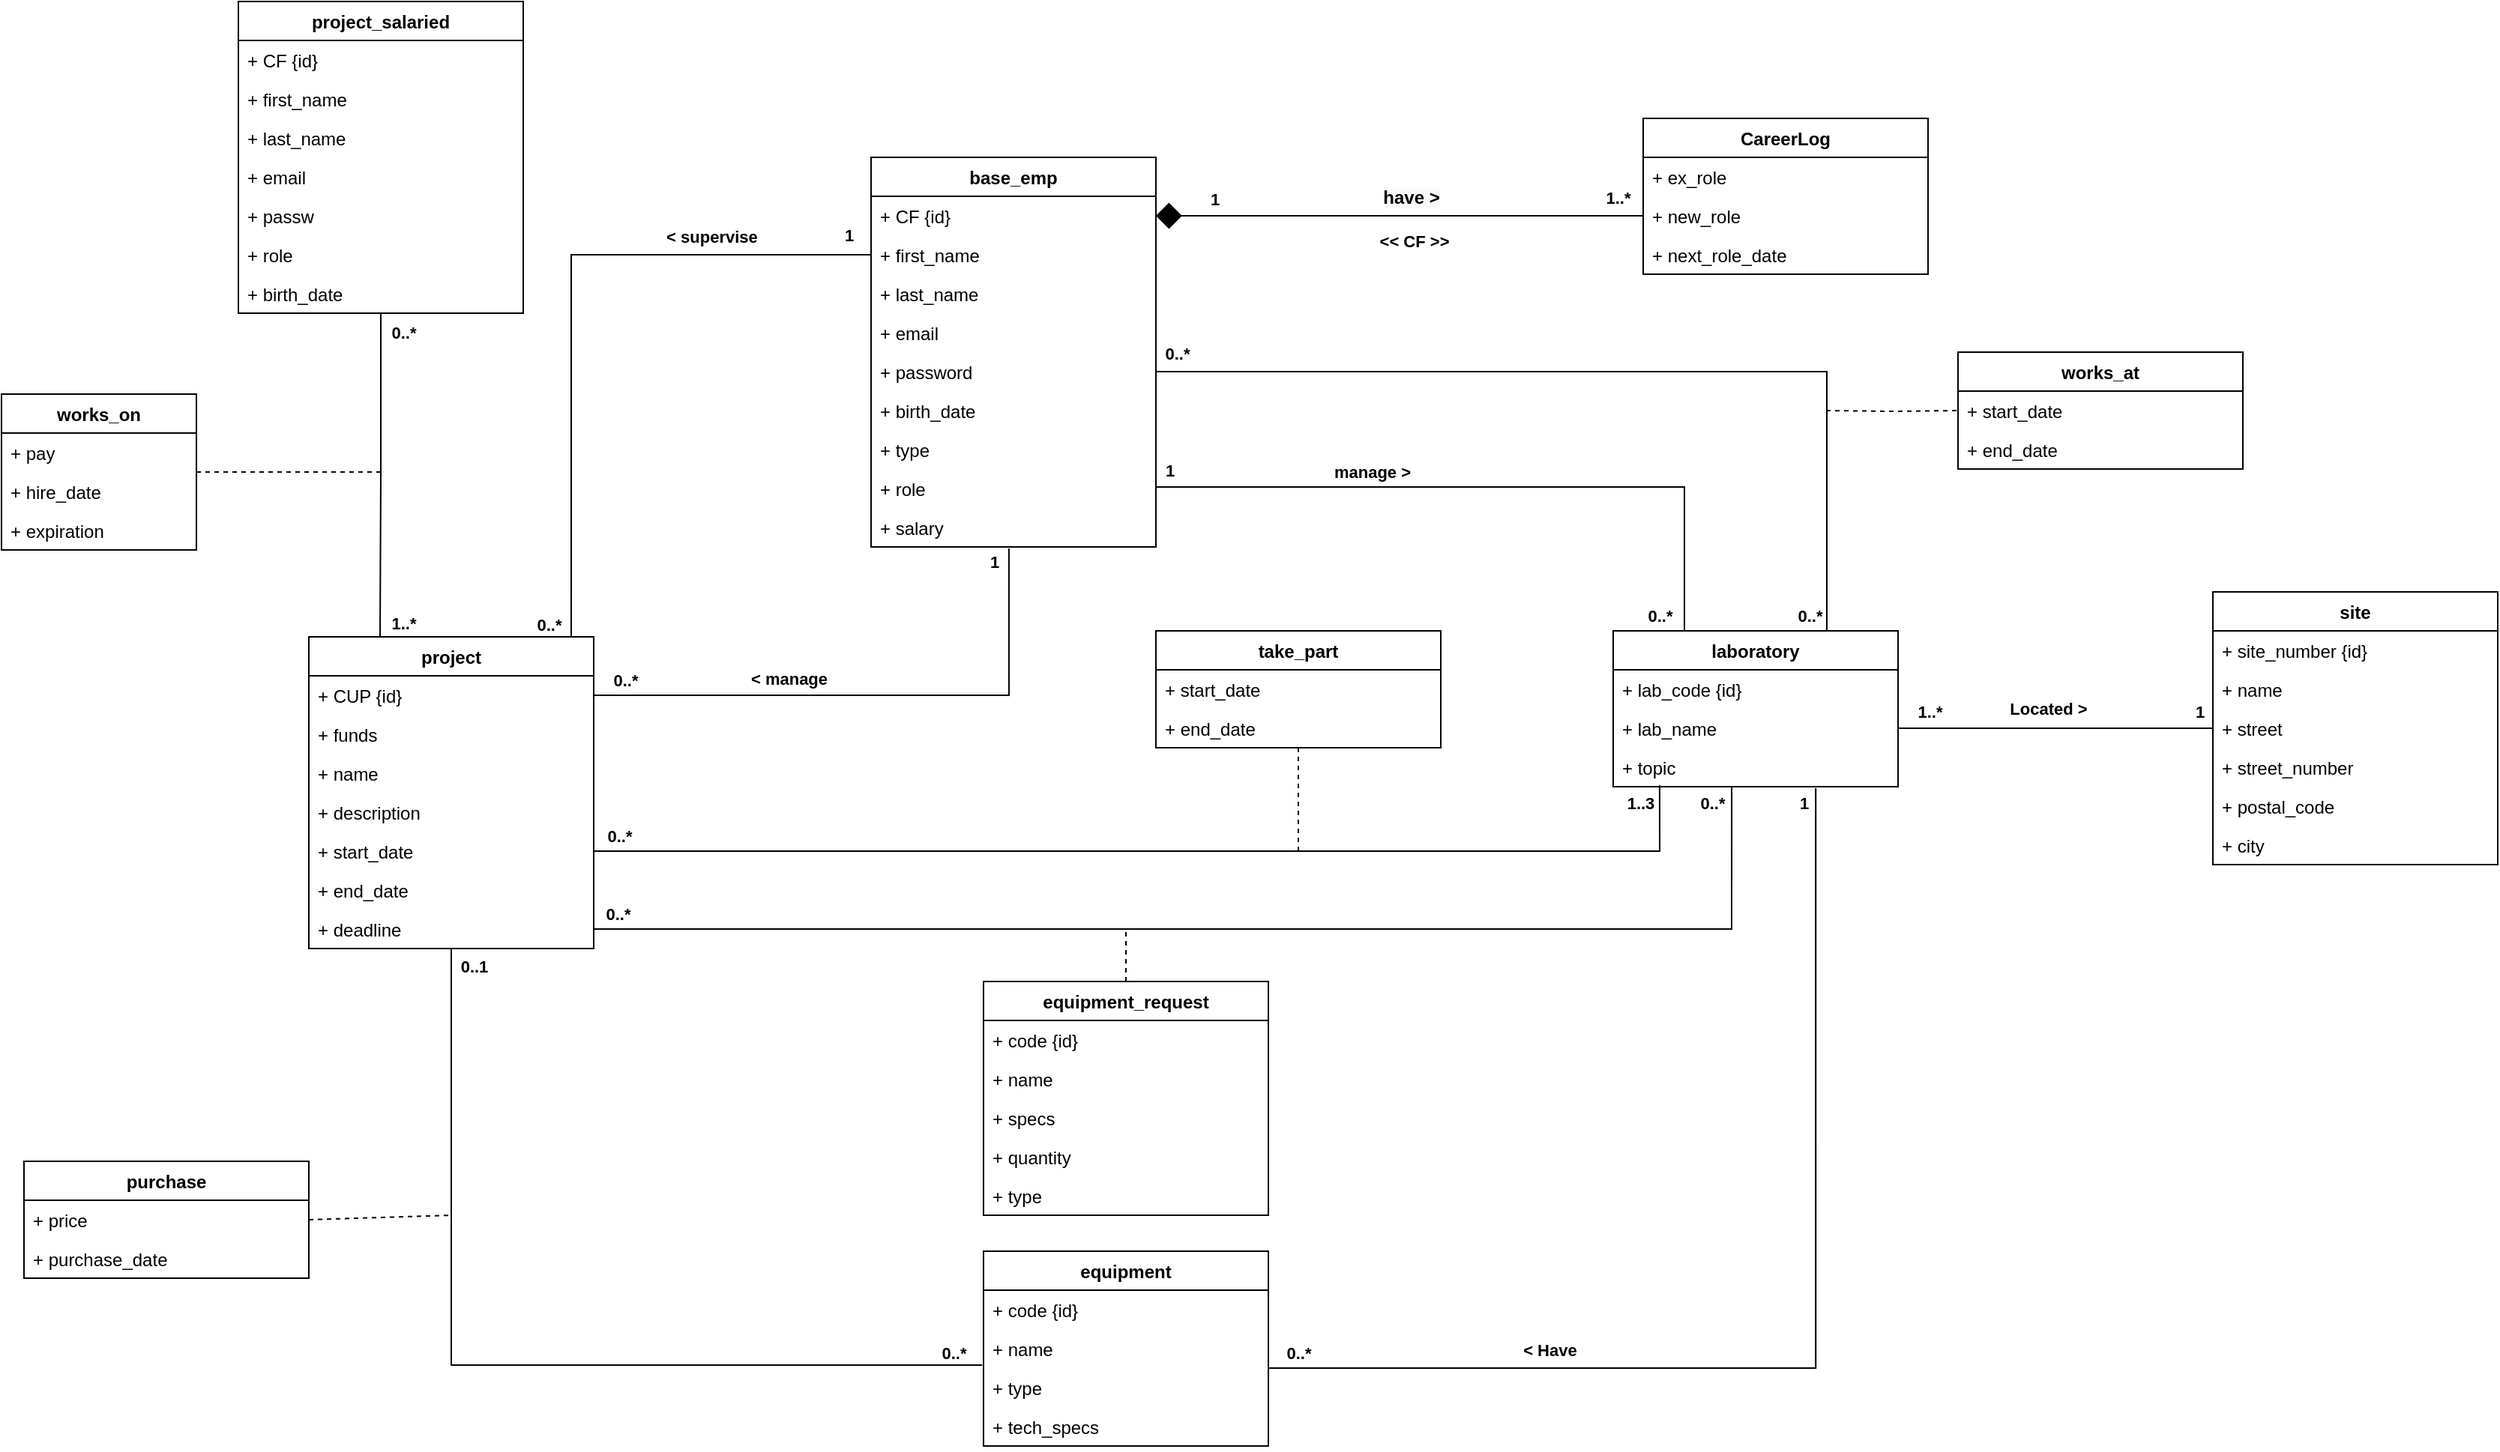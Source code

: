 <mxfile version="20.7.4" type="google"><diagram id="Epd0NLKpHwIwpjIUvvPR" name="Page-1"><mxGraphModel grid="0" page="1" gridSize="10" guides="1" tooltips="1" connect="1" arrows="1" fold="1" pageScale="1" pageWidth="850" pageHeight="1100" math="0" shadow="0"><root><mxCell id="0"/><mxCell id="1" parent="0"/><mxCell id="wsgo4k5ES2XCrhzNO-Oy-76" style="edgeStyle=orthogonalEdgeStyle;shape=connector;rounded=0;orthogonalLoop=1;jettySize=auto;html=1;labelBackgroundColor=default;strokeColor=default;fontFamily=Helvetica;fontSize=11;fontColor=default;startArrow=none;startFill=0;endArrow=none;endFill=0;exitX=0;exitY=0.5;exitDx=0;exitDy=0;entryX=0.921;entryY=0;entryDx=0;entryDy=0;entryPerimeter=0;" edge="1" parent="1" source="_gCwB8oP5PVjVBGANuoC-3" target="wsgo4k5ES2XCrhzNO-Oy-1"><mxGeometry relative="1" as="geometry"><mxPoint x="350" y="541.667" as="sourcePoint"/><mxPoint x="-30" y="824.333" as="targetPoint"/></mxGeometry></mxCell><mxCell id="wsgo4k5ES2XCrhzNO-Oy-77" value="&amp;lt; supervise&amp;nbsp;" style="edgeLabel;html=1;align=center;verticalAlign=middle;resizable=0;points=[];fontSize=11;fontFamily=Helvetica;fontColor=default;fontStyle=1" connectable="0" vertex="1" parent="wsgo4k5ES2XCrhzNO-Oy-76"><mxGeometry x="-0.035" y="2" relative="1" as="geometry"><mxPoint x="93" y="-32" as="offset"/></mxGeometry></mxCell><mxCell id="wsgo4k5ES2XCrhzNO-Oy-78" value="1" style="edgeLabel;html=1;align=center;verticalAlign=middle;resizable=0;points=[];fontSize=11;fontFamily=Helvetica;fontColor=default;fontStyle=1" connectable="0" vertex="1" parent="wsgo4k5ES2XCrhzNO-Oy-76"><mxGeometry x="-0.91" y="-2" relative="1" as="geometry"><mxPoint x="5" y="-11" as="offset"/></mxGeometry></mxCell><mxCell id="wsgo4k5ES2XCrhzNO-Oy-79" value="0..*" style="edgeLabel;html=1;align=center;verticalAlign=middle;resizable=0;points=[];fontSize=11;fontFamily=Helvetica;fontColor=default;fontStyle=1" connectable="0" vertex="1" parent="wsgo4k5ES2XCrhzNO-Oy-76"><mxGeometry x="0.847" y="-1" relative="1" as="geometry"><mxPoint x="-14" y="27" as="offset"/></mxGeometry></mxCell><mxCell id="_gCwB8oP5PVjVBGANuoC-1" value="base_emp" style="swimlane;fontStyle=1;childLayout=stackLayout;horizontal=1;startSize=26;fillColor=none;horizontalStack=0;resizeParent=1;resizeParentMax=0;resizeLast=0;collapsible=1;marginBottom=0;" vertex="1" parent="1"><mxGeometry x="155" y="470" width="190" height="260" as="geometry"><mxRectangle x="155" y="470" width="100" height="30" as="alternateBounds"/></mxGeometry></mxCell><mxCell id="_gCwB8oP5PVjVBGANuoC-2" value="+ CF {id}" style="text;strokeColor=none;fillColor=none;align=left;verticalAlign=top;spacingLeft=4;spacingRight=4;overflow=hidden;rotatable=0;points=[[0,0.5],[1,0.5]];portConstraint=eastwest;" vertex="1" parent="_gCwB8oP5PVjVBGANuoC-1"><mxGeometry y="26" width="190" height="26" as="geometry"/></mxCell><mxCell id="_gCwB8oP5PVjVBGANuoC-3" value="+ first_name" style="text;strokeColor=none;fillColor=none;align=left;verticalAlign=top;spacingLeft=4;spacingRight=4;overflow=hidden;rotatable=0;points=[[0,0.5],[1,0.5]];portConstraint=eastwest;" vertex="1" parent="_gCwB8oP5PVjVBGANuoC-1"><mxGeometry y="52" width="190" height="26" as="geometry"/></mxCell><mxCell id="_gCwB8oP5PVjVBGANuoC-16" value="+ last_name" style="text;strokeColor=none;fillColor=none;align=left;verticalAlign=top;spacingLeft=4;spacingRight=4;overflow=hidden;rotatable=0;points=[[0,0.5],[1,0.5]];portConstraint=eastwest;" vertex="1" parent="_gCwB8oP5PVjVBGANuoC-1"><mxGeometry y="78" width="190" height="26" as="geometry"/></mxCell><mxCell id="_gCwB8oP5PVjVBGANuoC-17" value="+ email" style="text;strokeColor=none;fillColor=none;align=left;verticalAlign=top;spacingLeft=4;spacingRight=4;overflow=hidden;rotatable=0;points=[[0,0.5],[1,0.5]];portConstraint=eastwest;" vertex="1" parent="_gCwB8oP5PVjVBGANuoC-1"><mxGeometry y="104" width="190" height="26" as="geometry"/></mxCell><mxCell id="_gCwB8oP5PVjVBGANuoC-18" value="+ password" style="text;strokeColor=none;fillColor=none;align=left;verticalAlign=top;spacingLeft=4;spacingRight=4;overflow=hidden;rotatable=0;points=[[0,0.5],[1,0.5]];portConstraint=eastwest;" vertex="1" parent="_gCwB8oP5PVjVBGANuoC-1"><mxGeometry y="130" width="190" height="26" as="geometry"/></mxCell><mxCell id="_gCwB8oP5PVjVBGANuoC-19" value="+ birth_date" style="text;strokeColor=none;fillColor=none;align=left;verticalAlign=top;spacingLeft=4;spacingRight=4;overflow=hidden;rotatable=0;points=[[0,0.5],[1,0.5]];portConstraint=eastwest;" vertex="1" parent="_gCwB8oP5PVjVBGANuoC-1"><mxGeometry y="156" width="190" height="26" as="geometry"/></mxCell><mxCell id="_gCwB8oP5PVjVBGANuoC-20" value="+ type" style="text;strokeColor=none;fillColor=none;align=left;verticalAlign=top;spacingLeft=4;spacingRight=4;overflow=hidden;rotatable=0;points=[[0,0.5],[1,0.5]];portConstraint=eastwest;" vertex="1" parent="_gCwB8oP5PVjVBGANuoC-1"><mxGeometry y="182" width="190" height="26" as="geometry"/></mxCell><mxCell id="_gCwB8oP5PVjVBGANuoC-21" value="+ role" style="text;strokeColor=none;fillColor=none;align=left;verticalAlign=top;spacingLeft=4;spacingRight=4;overflow=hidden;rotatable=0;points=[[0,0.5],[1,0.5]];portConstraint=eastwest;" vertex="1" parent="_gCwB8oP5PVjVBGANuoC-1"><mxGeometry y="208" width="190" height="26" as="geometry"/></mxCell><mxCell id="_gCwB8oP5PVjVBGANuoC-22" value="+ salary" style="text;strokeColor=none;fillColor=none;align=left;verticalAlign=top;spacingLeft=4;spacingRight=4;overflow=hidden;rotatable=0;points=[[0,0.5],[1,0.5]];portConstraint=eastwest;" vertex="1" parent="_gCwB8oP5PVjVBGANuoC-1"><mxGeometry y="234" width="190" height="26" as="geometry"/></mxCell><mxCell id="dQ60v2iI-V49OWyGQ38W-1" value="CareerLog" style="swimlane;fontStyle=1;childLayout=stackLayout;horizontal=1;startSize=26;fillColor=none;horizontalStack=0;resizeParent=1;resizeParentMax=0;resizeLast=0;collapsible=1;marginBottom=0;" vertex="1" parent="1"><mxGeometry x="670" y="444" width="190" height="104" as="geometry"/></mxCell><mxCell id="dQ60v2iI-V49OWyGQ38W-2" value="+ ex_role" style="text;strokeColor=none;fillColor=none;align=left;verticalAlign=top;spacingLeft=4;spacingRight=4;overflow=hidden;rotatable=0;points=[[0,0.5],[1,0.5]];portConstraint=eastwest;" vertex="1" parent="dQ60v2iI-V49OWyGQ38W-1"><mxGeometry y="26" width="190" height="26" as="geometry"/></mxCell><mxCell id="dQ60v2iI-V49OWyGQ38W-3" value="+ new_role " style="text;strokeColor=none;fillColor=none;align=left;verticalAlign=top;spacingLeft=4;spacingRight=4;overflow=hidden;rotatable=0;points=[[0,0.5],[1,0.5]];portConstraint=eastwest;" vertex="1" parent="dQ60v2iI-V49OWyGQ38W-1"><mxGeometry y="52" width="190" height="26" as="geometry"/></mxCell><mxCell id="dQ60v2iI-V49OWyGQ38W-4" value="+ next_role_date" style="text;strokeColor=none;fillColor=none;align=left;verticalAlign=top;spacingLeft=4;spacingRight=4;overflow=hidden;rotatable=0;points=[[0,0.5],[1,0.5]];portConstraint=eastwest;" vertex="1" parent="dQ60v2iI-V49OWyGQ38W-1"><mxGeometry y="78" width="190" height="26" as="geometry"/></mxCell><mxCell id="wsgo4k5ES2XCrhzNO-Oy-21" style="rounded=0;orthogonalLoop=1;jettySize=auto;html=1;startArrow=none;startFill=0;endArrow=none;endFill=0;entryX=0.25;entryY=0;entryDx=0;entryDy=0;edgeStyle=orthogonalEdgeStyle;" edge="1" parent="1" source="dQ60v2iI-V49OWyGQ38W-12" target="wsgo4k5ES2XCrhzNO-Oy-1"><mxGeometry relative="1" as="geometry"><mxPoint x="-170" y="790" as="targetPoint"/></mxGeometry></mxCell><mxCell id="wsgo4k5ES2XCrhzNO-Oy-35" value="0..*" style="edgeLabel;html=1;align=center;verticalAlign=middle;resizable=0;points=[];fontSize=11;fontFamily=Helvetica;fontColor=default;fontStyle=1" connectable="0" vertex="1" parent="wsgo4k5ES2XCrhzNO-Oy-21"><mxGeometry x="-0.879" y="-3" relative="1" as="geometry"><mxPoint x="18" as="offset"/></mxGeometry></mxCell><mxCell id="wsgo4k5ES2XCrhzNO-Oy-36" value="1..*" style="edgeLabel;html=1;align=center;verticalAlign=middle;resizable=0;points=[];fontSize=11;fontFamily=Helvetica;fontColor=default;fontStyle=1" connectable="0" vertex="1" parent="wsgo4k5ES2XCrhzNO-Oy-21"><mxGeometry x="0.794" y="1" relative="1" as="geometry"><mxPoint x="14" y="13" as="offset"/></mxGeometry></mxCell><mxCell id="dQ60v2iI-V49OWyGQ38W-12" value="project_salaried" style="swimlane;fontStyle=1;childLayout=stackLayout;horizontal=1;startSize=26;fillColor=none;horizontalStack=0;resizeParent=1;resizeParentMax=0;resizeLast=0;collapsible=1;marginBottom=0;" vertex="1" parent="1"><mxGeometry x="-267" y="366" width="190" height="208" as="geometry"/></mxCell><mxCell id="_gCwB8oP5PVjVBGANuoC-32" value="+ CF {id}" style="text;strokeColor=none;fillColor=none;align=left;verticalAlign=top;spacingLeft=4;spacingRight=4;overflow=hidden;rotatable=0;points=[[0,0.5],[1,0.5]];portConstraint=eastwest;" vertex="1" parent="dQ60v2iI-V49OWyGQ38W-12"><mxGeometry y="26" width="190" height="26" as="geometry"/></mxCell><mxCell id="_gCwB8oP5PVjVBGANuoC-33" value="+ first_name" style="text;strokeColor=none;fillColor=none;align=left;verticalAlign=top;spacingLeft=4;spacingRight=4;overflow=hidden;rotatable=0;points=[[0,0.5],[1,0.5]];portConstraint=eastwest;" vertex="1" parent="dQ60v2iI-V49OWyGQ38W-12"><mxGeometry y="52" width="190" height="26" as="geometry"/></mxCell><mxCell id="_gCwB8oP5PVjVBGANuoC-34" value="+ last_name" style="text;strokeColor=none;fillColor=none;align=left;verticalAlign=top;spacingLeft=4;spacingRight=4;overflow=hidden;rotatable=0;points=[[0,0.5],[1,0.5]];portConstraint=eastwest;" vertex="1" parent="dQ60v2iI-V49OWyGQ38W-12"><mxGeometry y="78" width="190" height="26" as="geometry"/></mxCell><mxCell id="_gCwB8oP5PVjVBGANuoC-35" value="+ email" style="text;strokeColor=none;fillColor=none;align=left;verticalAlign=top;spacingLeft=4;spacingRight=4;overflow=hidden;rotatable=0;points=[[0,0.5],[1,0.5]];portConstraint=eastwest;" vertex="1" parent="dQ60v2iI-V49OWyGQ38W-12"><mxGeometry y="104" width="190" height="26" as="geometry"/></mxCell><mxCell id="_gCwB8oP5PVjVBGANuoC-36" value="+ passw" style="text;strokeColor=none;fillColor=none;align=left;verticalAlign=top;spacingLeft=4;spacingRight=4;overflow=hidden;rotatable=0;points=[[0,0.5],[1,0.5]];portConstraint=eastwest;" vertex="1" parent="dQ60v2iI-V49OWyGQ38W-12"><mxGeometry y="130" width="190" height="26" as="geometry"/></mxCell><mxCell id="_gCwB8oP5PVjVBGANuoC-40" value="+ role" style="text;strokeColor=none;fillColor=none;align=left;verticalAlign=top;spacingLeft=4;spacingRight=4;overflow=hidden;rotatable=0;points=[[0,0.5],[1,0.5]];portConstraint=eastwest;" vertex="1" parent="dQ60v2iI-V49OWyGQ38W-12"><mxGeometry y="156" width="190" height="26" as="geometry"/></mxCell><mxCell id="_gCwB8oP5PVjVBGANuoC-37" value="+ birth_date" style="text;strokeColor=none;fillColor=none;align=left;verticalAlign=top;spacingLeft=4;spacingRight=4;overflow=hidden;rotatable=0;points=[[0,0.5],[1,0.5]];portConstraint=eastwest;" vertex="1" parent="dQ60v2iI-V49OWyGQ38W-12"><mxGeometry y="182" width="190" height="26" as="geometry"/></mxCell><mxCell id="wsgo4k5ES2XCrhzNO-Oy-27" style="edgeStyle=none;shape=connector;rounded=0;orthogonalLoop=1;jettySize=auto;html=1;labelBackgroundColor=default;strokeColor=default;fontFamily=Helvetica;fontSize=11;fontColor=default;startArrow=none;startFill=0;endArrow=none;endFill=0;dashed=1;" edge="1" parent="1" source="dQ60v2iI-V49OWyGQ38W-23"><mxGeometry relative="1" as="geometry"><mxPoint x="-170" y="680" as="targetPoint"/></mxGeometry></mxCell><mxCell id="dQ60v2iI-V49OWyGQ38W-23" value="works_on" style="swimlane;fontStyle=1;childLayout=stackLayout;horizontal=1;startSize=26;fillColor=none;horizontalStack=0;resizeParent=1;resizeParentMax=0;resizeLast=0;collapsible=1;marginBottom=0;" vertex="1" parent="1"><mxGeometry x="-425" y="628" width="130" height="104" as="geometry"/></mxCell><mxCell id="dQ60v2iI-V49OWyGQ38W-31" value="+ pay" style="text;strokeColor=none;fillColor=none;align=left;verticalAlign=top;spacingLeft=4;spacingRight=4;overflow=hidden;rotatable=0;points=[[0,0.5],[1,0.5]];portConstraint=eastwest;" vertex="1" parent="dQ60v2iI-V49OWyGQ38W-23"><mxGeometry y="26" width="130" height="26" as="geometry"/></mxCell><mxCell id="dQ60v2iI-V49OWyGQ38W-32" value="+ hire_date" style="text;strokeColor=none;fillColor=none;align=left;verticalAlign=top;spacingLeft=4;spacingRight=4;overflow=hidden;rotatable=0;points=[[0,0.5],[1,0.5]];portConstraint=eastwest;" vertex="1" parent="dQ60v2iI-V49OWyGQ38W-23"><mxGeometry y="52" width="130" height="26" as="geometry"/></mxCell><mxCell id="dQ60v2iI-V49OWyGQ38W-33" value="+ expiration" style="text;strokeColor=none;fillColor=none;align=left;verticalAlign=top;spacingLeft=4;spacingRight=4;overflow=hidden;rotatable=0;points=[[0,0.5],[1,0.5]];portConstraint=eastwest;" vertex="1" parent="dQ60v2iI-V49OWyGQ38W-23"><mxGeometry y="78" width="130" height="26" as="geometry"/></mxCell><mxCell id="dQ60v2iI-V49OWyGQ38W-34" style="edgeStyle=orthogonalEdgeStyle;rounded=0;orthogonalLoop=1;jettySize=auto;html=1;exitX=0;exitY=0.5;exitDx=0;exitDy=0;endArrow=diamond;endFill=1;entryX=1;entryY=0.5;entryDx=0;entryDy=0;endSize=15;" edge="1" parent="1" source="dQ60v2iI-V49OWyGQ38W-3" target="_gCwB8oP5PVjVBGANuoC-2"><mxGeometry relative="1" as="geometry"><mxPoint x="720" y="600" as="targetPoint"/></mxGeometry></mxCell><mxCell id="_gCwB8oP5PVjVBGANuoC-41" value="1" style="edgeLabel;html=1;align=center;verticalAlign=middle;resizable=0;points=[];fontStyle=1" connectable="0" vertex="1" parent="dQ60v2iI-V49OWyGQ38W-34"><mxGeometry x="0.783" y="-1" relative="1" as="geometry"><mxPoint x="3" y="-10" as="offset"/></mxGeometry></mxCell><mxCell id="_gCwB8oP5PVjVBGANuoC-42" value="1..*" style="edgeLabel;html=1;align=center;verticalAlign=middle;resizable=0;points=[];fontStyle=1" connectable="0" vertex="1" parent="dQ60v2iI-V49OWyGQ38W-34"><mxGeometry x="-0.899" y="-1" relative="1" as="geometry"><mxPoint x="-1" y="-11" as="offset"/></mxGeometry></mxCell><mxCell id="wsgo4k5ES2XCrhzNO-Oy-19" value="&lt;b style=&quot;font-size: 12px; background-color: rgb(248, 249, 250);&quot;&gt;have &amp;gt;&lt;/b&gt;" style="edgeLabel;html=1;align=center;verticalAlign=middle;resizable=0;points=[];" connectable="0" vertex="1" parent="dQ60v2iI-V49OWyGQ38W-34"><mxGeometry x="-0.051" y="3" relative="1" as="geometry"><mxPoint x="-1" y="-15" as="offset"/></mxGeometry></mxCell><mxCell id="wsgo4k5ES2XCrhzNO-Oy-20" value="&lt;span&gt;&amp;lt;&amp;lt; CF &amp;gt;&amp;gt;&lt;/span&gt;" style="edgeLabel;html=1;align=center;verticalAlign=middle;resizable=0;points=[];fontStyle=1" connectable="0" vertex="1" parent="dQ60v2iI-V49OWyGQ38W-34"><mxGeometry x="-0.373" y="-1" relative="1" as="geometry"><mxPoint x="-51" y="18" as="offset"/></mxGeometry></mxCell><mxCell id="d1bd5XHj3yXXYyAcS1GI-38" style="edgeStyle=orthogonalEdgeStyle;rounded=0;orthogonalLoop=1;jettySize=auto;html=1;endArrow=none;endFill=0;endSize=15;entryX=-0.005;entryY=-0.077;entryDx=0;entryDy=0;entryPerimeter=0;" edge="1" parent="1" source="wsgo4k5ES2XCrhzNO-Oy-1" target="d1bd5XHj3yXXYyAcS1GI-23"><mxGeometry relative="1" as="geometry"><mxPoint x="220" y="1290" as="targetPoint"/></mxGeometry></mxCell><mxCell id="wsgo4k5ES2XCrhzNO-Oy-102" value="0..1" style="edgeLabel;html=1;align=center;verticalAlign=middle;resizable=0;points=[];fontSize=11;fontFamily=Helvetica;fontColor=default;fontStyle=1" connectable="0" vertex="1" parent="d1bd5XHj3yXXYyAcS1GI-38"><mxGeometry x="-0.932" relative="1" as="geometry"><mxPoint x="15" y="-10" as="offset"/></mxGeometry></mxCell><mxCell id="wsgo4k5ES2XCrhzNO-Oy-103" value="&lt;span&gt;0..*&lt;/span&gt;" style="edgeLabel;html=1;align=center;verticalAlign=middle;resizable=0;points=[];fontSize=11;fontFamily=Helvetica;fontColor=default;fontStyle=1" connectable="0" vertex="1" parent="d1bd5XHj3yXXYyAcS1GI-38"><mxGeometry x="0.919" y="-2" relative="1" as="geometry"><mxPoint x="6" y="-10" as="offset"/></mxGeometry></mxCell><mxCell id="wsgo4k5ES2XCrhzNO-Oy-1" value="project" style="swimlane;fontStyle=1;childLayout=stackLayout;horizontal=1;startSize=26;fillColor=none;horizontalStack=0;resizeParent=1;resizeParentMax=0;resizeLast=0;collapsible=1;marginBottom=0;direction=east;" vertex="1" parent="1"><mxGeometry x="-220" y="790" width="190" height="208" as="geometry"/></mxCell><mxCell id="wsgo4k5ES2XCrhzNO-Oy-7" value="+ CUP {id}" style="text;strokeColor=none;fillColor=none;align=left;verticalAlign=top;spacingLeft=4;spacingRight=4;overflow=hidden;rotatable=0;points=[[0,0.5],[1,0.5]];portConstraint=eastwest;" vertex="1" parent="wsgo4k5ES2XCrhzNO-Oy-1"><mxGeometry y="26" width="190" height="26" as="geometry"/></mxCell><mxCell id="wsgo4k5ES2XCrhzNO-Oy-9" value="+ funds" style="text;strokeColor=none;fillColor=none;align=left;verticalAlign=top;spacingLeft=4;spacingRight=4;overflow=hidden;rotatable=0;points=[[0,0.5],[1,0.5]];portConstraint=eastwest;" vertex="1" parent="wsgo4k5ES2XCrhzNO-Oy-1"><mxGeometry y="52" width="190" height="26" as="geometry"/></mxCell><mxCell id="wsgo4k5ES2XCrhzNO-Oy-10" value="+ name" style="text;strokeColor=none;fillColor=none;align=left;verticalAlign=top;spacingLeft=4;spacingRight=4;overflow=hidden;rotatable=0;points=[[0,0.5],[1,0.5]];portConstraint=eastwest;" vertex="1" parent="wsgo4k5ES2XCrhzNO-Oy-1"><mxGeometry y="78" width="190" height="26" as="geometry"/></mxCell><mxCell id="wsgo4k5ES2XCrhzNO-Oy-11" value="+ description" style="text;strokeColor=none;fillColor=none;align=left;verticalAlign=top;spacingLeft=4;spacingRight=4;overflow=hidden;rotatable=0;points=[[0,0.5],[1,0.5]];portConstraint=eastwest;" vertex="1" parent="wsgo4k5ES2XCrhzNO-Oy-1"><mxGeometry y="104" width="190" height="26" as="geometry"/></mxCell><mxCell id="wsgo4k5ES2XCrhzNO-Oy-13" value="+ start_date" style="text;strokeColor=none;fillColor=none;align=left;verticalAlign=top;spacingLeft=4;spacingRight=4;overflow=hidden;rotatable=0;points=[[0,0.5],[1,0.5]];portConstraint=eastwest;" vertex="1" parent="wsgo4k5ES2XCrhzNO-Oy-1"><mxGeometry y="130" width="190" height="26" as="geometry"/></mxCell><mxCell id="wsgo4k5ES2XCrhzNO-Oy-14" value="+ end_date" style="text;strokeColor=none;fillColor=none;align=left;verticalAlign=top;spacingLeft=4;spacingRight=4;overflow=hidden;rotatable=0;points=[[0,0.5],[1,0.5]];portConstraint=eastwest;" vertex="1" parent="wsgo4k5ES2XCrhzNO-Oy-1"><mxGeometry y="156" width="190" height="26" as="geometry"/></mxCell><mxCell id="wsgo4k5ES2XCrhzNO-Oy-15" value="+ deadline" style="text;strokeColor=none;fillColor=none;align=left;verticalAlign=top;spacingLeft=4;spacingRight=4;overflow=hidden;rotatable=0;points=[[0,0.5],[1,0.5]];portConstraint=eastwest;" vertex="1" parent="wsgo4k5ES2XCrhzNO-Oy-1"><mxGeometry y="182" width="190" height="26" as="geometry"/></mxCell><mxCell id="wsgo4k5ES2XCrhzNO-Oy-37" value="laboratory" style="swimlane;fontStyle=1;childLayout=stackLayout;horizontal=1;startSize=26;fillColor=none;horizontalStack=0;resizeParent=1;resizeParentMax=0;resizeLast=0;collapsible=1;marginBottom=0;" vertex="1" parent="1"><mxGeometry x="650" y="786" width="190" height="104" as="geometry"/></mxCell><mxCell id="wsgo4k5ES2XCrhzNO-Oy-42" value="+ lab_code {id}" style="text;strokeColor=none;fillColor=none;align=left;verticalAlign=top;spacingLeft=4;spacingRight=4;overflow=hidden;rotatable=0;points=[[0,0.5],[1,0.5]];portConstraint=eastwest;" vertex="1" parent="wsgo4k5ES2XCrhzNO-Oy-37"><mxGeometry y="26" width="190" height="26" as="geometry"/></mxCell><mxCell id="wsgo4k5ES2XCrhzNO-Oy-45" value="+ lab_name" style="text;strokeColor=none;fillColor=none;align=left;verticalAlign=top;spacingLeft=4;spacingRight=4;overflow=hidden;rotatable=0;points=[[0,0.5],[1,0.5]];portConstraint=eastwest;" vertex="1" parent="wsgo4k5ES2XCrhzNO-Oy-37"><mxGeometry y="52" width="190" height="26" as="geometry"/></mxCell><mxCell id="wsgo4k5ES2XCrhzNO-Oy-44" value="+ topic" style="text;strokeColor=none;fillColor=none;align=left;verticalAlign=top;spacingLeft=4;spacingRight=4;overflow=hidden;rotatable=0;points=[[0,0.5],[1,0.5]];portConstraint=eastwest;" vertex="1" parent="wsgo4k5ES2XCrhzNO-Oy-37"><mxGeometry y="78" width="190" height="26" as="geometry"/></mxCell><mxCell id="wsgo4k5ES2XCrhzNO-Oy-89" style="edgeStyle=orthogonalEdgeStyle;shape=connector;rounded=0;orthogonalLoop=1;jettySize=auto;html=1;entryX=1;entryY=0.5;entryDx=0;entryDy=0;labelBackgroundColor=default;strokeColor=default;fontFamily=Helvetica;fontSize=11;fontColor=default;startArrow=none;startFill=0;endArrow=none;endFill=0;" edge="1" parent="1" source="wsgo4k5ES2XCrhzNO-Oy-46" target="wsgo4k5ES2XCrhzNO-Oy-45"><mxGeometry relative="1" as="geometry"/></mxCell><mxCell id="d1bd5XHj3yXXYyAcS1GI-36" value="&lt;span&gt;Located &amp;gt;&lt;/span&gt;" style="edgeLabel;html=1;align=center;verticalAlign=middle;resizable=0;points=[];fontStyle=1" connectable="0" vertex="1" parent="wsgo4k5ES2XCrhzNO-Oy-89"><mxGeometry x="0.209" relative="1" as="geometry"><mxPoint x="17" y="-13" as="offset"/></mxGeometry></mxCell><mxCell id="wsgo4k5ES2XCrhzNO-Oy-91" value="1" style="edgeLabel;html=1;align=center;verticalAlign=middle;resizable=0;points=[];fontSize=11;fontFamily=Helvetica;fontColor=default;fontStyle=1" connectable="0" vertex="1" parent="wsgo4k5ES2XCrhzNO-Oy-89"><mxGeometry x="-0.766" y="2" relative="1" as="geometry"><mxPoint x="15" y="-13" as="offset"/></mxGeometry></mxCell><mxCell id="wsgo4k5ES2XCrhzNO-Oy-92" value="&lt;b&gt;1..*&lt;/b&gt;" style="edgeLabel;html=1;align=center;verticalAlign=middle;resizable=0;points=[];fontSize=11;fontFamily=Helvetica;fontColor=default;" connectable="0" vertex="1" parent="wsgo4k5ES2XCrhzNO-Oy-89"><mxGeometry x="0.91" y="3" relative="1" as="geometry"><mxPoint x="11" y="-14" as="offset"/></mxGeometry></mxCell><mxCell id="wsgo4k5ES2XCrhzNO-Oy-46" value="site" style="swimlane;fontStyle=1;childLayout=stackLayout;horizontal=1;startSize=26;fillColor=none;horizontalStack=0;resizeParent=1;resizeParentMax=0;resizeLast=0;collapsible=1;marginBottom=0;" vertex="1" parent="1"><mxGeometry x="1050" y="760" width="190" height="182" as="geometry"/></mxCell><mxCell id="wsgo4k5ES2XCrhzNO-Oy-47" value="+ site_number {id}" style="text;strokeColor=none;fillColor=none;align=left;verticalAlign=top;spacingLeft=4;spacingRight=4;overflow=hidden;rotatable=0;points=[[0,0.5],[1,0.5]];portConstraint=eastwest;" vertex="1" parent="wsgo4k5ES2XCrhzNO-Oy-46"><mxGeometry y="26" width="190" height="26" as="geometry"/></mxCell><mxCell id="wsgo4k5ES2XCrhzNO-Oy-50" value="+ name" style="text;strokeColor=none;fillColor=none;align=left;verticalAlign=top;spacingLeft=4;spacingRight=4;overflow=hidden;rotatable=0;points=[[0,0.5],[1,0.5]];portConstraint=eastwest;" vertex="1" parent="wsgo4k5ES2XCrhzNO-Oy-46"><mxGeometry y="52" width="190" height="26" as="geometry"/></mxCell><mxCell id="wsgo4k5ES2XCrhzNO-Oy-51" value="+ street" style="text;strokeColor=none;fillColor=none;align=left;verticalAlign=top;spacingLeft=4;spacingRight=4;overflow=hidden;rotatable=0;points=[[0,0.5],[1,0.5]];portConstraint=eastwest;" vertex="1" parent="wsgo4k5ES2XCrhzNO-Oy-46"><mxGeometry y="78" width="190" height="26" as="geometry"/></mxCell><mxCell id="wsgo4k5ES2XCrhzNO-Oy-52" value="+ street_number" style="text;strokeColor=none;fillColor=none;align=left;verticalAlign=top;spacingLeft=4;spacingRight=4;overflow=hidden;rotatable=0;points=[[0,0.5],[1,0.5]];portConstraint=eastwest;" vertex="1" parent="wsgo4k5ES2XCrhzNO-Oy-46"><mxGeometry y="104" width="190" height="26" as="geometry"/></mxCell><mxCell id="wsgo4k5ES2XCrhzNO-Oy-53" value="+ postal_code" style="text;strokeColor=none;fillColor=none;align=left;verticalAlign=top;spacingLeft=4;spacingRight=4;overflow=hidden;rotatable=0;points=[[0,0.5],[1,0.5]];portConstraint=eastwest;" vertex="1" parent="wsgo4k5ES2XCrhzNO-Oy-46"><mxGeometry y="130" width="190" height="26" as="geometry"/></mxCell><mxCell id="wsgo4k5ES2XCrhzNO-Oy-48" value="+ city" style="text;strokeColor=none;fillColor=none;align=left;verticalAlign=top;spacingLeft=4;spacingRight=4;overflow=hidden;rotatable=0;points=[[0,0.5],[1,0.5]];portConstraint=eastwest;" vertex="1" parent="wsgo4k5ES2XCrhzNO-Oy-46"><mxGeometry y="156" width="190" height="26" as="geometry"/></mxCell><mxCell id="d1bd5XHj3yXXYyAcS1GI-39" style="edgeStyle=orthogonalEdgeStyle;rounded=0;orthogonalLoop=1;jettySize=auto;html=1;entryX=0.711;entryY=1.038;entryDx=0;entryDy=0;entryPerimeter=0;endArrow=none;endFill=0;endSize=15;" edge="1" parent="1" source="d1bd5XHj3yXXYyAcS1GI-15" target="wsgo4k5ES2XCrhzNO-Oy-44"><mxGeometry relative="1" as="geometry"><Array as="points"><mxPoint x="785" y="1278"/></Array></mxGeometry></mxCell><mxCell id="d1bd5XHj3yXXYyAcS1GI-45" value="&lt;b&gt;&amp;lt;&amp;nbsp;Have&amp;nbsp;&lt;/b&gt;" style="edgeLabel;html=1;align=center;verticalAlign=middle;resizable=0;points=[];" connectable="0" vertex="1" parent="d1bd5XHj3yXXYyAcS1GI-39"><mxGeometry x="-0.455" y="-1" relative="1" as="geometry"><mxPoint x="-16" y="-13" as="offset"/></mxGeometry></mxCell><mxCell id="wsgo4k5ES2XCrhzNO-Oy-109" value="&lt;b&gt;0..*&lt;/b&gt;" style="edgeLabel;html=1;align=center;verticalAlign=middle;resizable=0;points=[];fontSize=11;fontFamily=Helvetica;fontColor=default;" connectable="0" vertex="1" parent="d1bd5XHj3yXXYyAcS1GI-39"><mxGeometry x="-0.947" y="-1" relative="1" as="geometry"><mxPoint y="-11" as="offset"/></mxGeometry></mxCell><mxCell id="wsgo4k5ES2XCrhzNO-Oy-110" value="&lt;span&gt;1&lt;/span&gt;" style="edgeLabel;html=1;align=center;verticalAlign=middle;resizable=0;points=[];fontSize=11;fontFamily=Helvetica;fontColor=default;fontStyle=1" connectable="0" vertex="1" parent="d1bd5XHj3yXXYyAcS1GI-39"><mxGeometry x="0.96" y="-2" relative="1" as="geometry"><mxPoint x="-10" y="-5" as="offset"/></mxGeometry></mxCell><mxCell id="d1bd5XHj3yXXYyAcS1GI-15" value="equipment" style="swimlane;fontStyle=1;childLayout=stackLayout;horizontal=1;startSize=26;fillColor=none;horizontalStack=0;resizeParent=1;resizeParentMax=0;resizeLast=0;collapsible=1;marginBottom=0;" vertex="1" parent="1"><mxGeometry x="230" y="1200" width="190" height="130" as="geometry"/></mxCell><mxCell id="d1bd5XHj3yXXYyAcS1GI-16" value="+ code {id}" style="text;strokeColor=none;fillColor=none;align=left;verticalAlign=top;spacingLeft=4;spacingRight=4;overflow=hidden;rotatable=0;points=[[0,0.5],[1,0.5]];portConstraint=eastwest;fontStyle=0" vertex="1" parent="d1bd5XHj3yXXYyAcS1GI-15"><mxGeometry y="26" width="190" height="26" as="geometry"/></mxCell><mxCell id="d1bd5XHj3yXXYyAcS1GI-17" value="+ name &#10;" style="text;strokeColor=none;fillColor=none;align=left;verticalAlign=top;spacingLeft=4;spacingRight=4;overflow=hidden;rotatable=0;points=[[0,0.5],[1,0.5]];portConstraint=eastwest;" vertex="1" parent="d1bd5XHj3yXXYyAcS1GI-15"><mxGeometry y="52" width="190" height="26" as="geometry"/></mxCell><mxCell id="d1bd5XHj3yXXYyAcS1GI-23" value="+ type &#10;" style="text;strokeColor=none;fillColor=none;align=left;verticalAlign=top;spacingLeft=4;spacingRight=4;overflow=hidden;rotatable=0;points=[[0,0.5],[1,0.5]];portConstraint=eastwest;" vertex="1" parent="d1bd5XHj3yXXYyAcS1GI-15"><mxGeometry y="78" width="190" height="26" as="geometry"/></mxCell><mxCell id="d1bd5XHj3yXXYyAcS1GI-22" value="+ tech_specs &#10;" style="text;strokeColor=none;fillColor=none;align=left;verticalAlign=top;spacingLeft=4;spacingRight=4;overflow=hidden;rotatable=0;points=[[0,0.5],[1,0.5]];portConstraint=eastwest;" vertex="1" parent="d1bd5XHj3yXXYyAcS1GI-15"><mxGeometry y="104" width="190" height="26" as="geometry"/></mxCell><mxCell id="wsgo4k5ES2XCrhzNO-Oy-97" style="edgeStyle=orthogonalEdgeStyle;shape=connector;rounded=0;orthogonalLoop=1;jettySize=auto;html=1;labelBackgroundColor=default;strokeColor=default;fontFamily=Helvetica;fontSize=11;fontColor=default;startArrow=none;startFill=0;endArrow=none;endFill=0;dashed=1;" edge="1" parent="1" source="d1bd5XHj3yXXYyAcS1GI-25"><mxGeometry relative="1" as="geometry"><mxPoint x="325" y="984" as="targetPoint"/></mxGeometry></mxCell><mxCell id="d1bd5XHj3yXXYyAcS1GI-25" value="equipment_request" style="swimlane;fontStyle=1;childLayout=stackLayout;horizontal=1;startSize=26;fillColor=none;horizontalStack=0;resizeParent=1;resizeParentMax=0;resizeLast=0;collapsible=1;marginBottom=0;" vertex="1" parent="1"><mxGeometry x="230" y="1020" width="190" height="156" as="geometry"/></mxCell><mxCell id="d1bd5XHj3yXXYyAcS1GI-26" value="+ code {id}" style="text;strokeColor=none;fillColor=none;align=left;verticalAlign=top;spacingLeft=4;spacingRight=4;overflow=hidden;rotatable=0;points=[[0,0.5],[1,0.5]];portConstraint=eastwest;fontStyle=0" vertex="1" parent="d1bd5XHj3yXXYyAcS1GI-25"><mxGeometry y="26" width="190" height="26" as="geometry"/></mxCell><mxCell id="6B_N9uQslXfn_RDMO2Ml-2" value="+ name " style="text;strokeColor=none;fillColor=none;align=left;verticalAlign=top;spacingLeft=4;spacingRight=4;overflow=hidden;rotatable=0;points=[[0,0.5],[1,0.5]];portConstraint=eastwest;fontStyle=0" vertex="1" parent="d1bd5XHj3yXXYyAcS1GI-25"><mxGeometry y="52" width="190" height="26" as="geometry"/></mxCell><mxCell id="d1bd5XHj3yXXYyAcS1GI-27" value="+ specs &#10;" style="text;strokeColor=none;fillColor=none;align=left;verticalAlign=top;spacingLeft=4;spacingRight=4;overflow=hidden;rotatable=0;points=[[0,0.5],[1,0.5]];portConstraint=eastwest;" vertex="1" parent="d1bd5XHj3yXXYyAcS1GI-25"><mxGeometry y="78" width="190" height="26" as="geometry"/></mxCell><mxCell id="d1bd5XHj3yXXYyAcS1GI-28" value="+ quantity &#10;" style="text;strokeColor=none;fillColor=none;align=left;verticalAlign=top;spacingLeft=4;spacingRight=4;overflow=hidden;rotatable=0;points=[[0,0.5],[1,0.5]];portConstraint=eastwest;" vertex="1" parent="d1bd5XHj3yXXYyAcS1GI-25"><mxGeometry y="104" width="190" height="26" as="geometry"/></mxCell><mxCell id="6B_N9uQslXfn_RDMO2Ml-1" value="+ type" style="text;strokeColor=none;fillColor=none;align=left;verticalAlign=top;spacingLeft=4;spacingRight=4;overflow=hidden;rotatable=0;points=[[0,0.5],[1,0.5]];portConstraint=eastwest;" vertex="1" parent="d1bd5XHj3yXXYyAcS1GI-25"><mxGeometry y="130" width="190" height="26" as="geometry"/></mxCell><mxCell id="d1bd5XHj3yXXYyAcS1GI-31" value="purchase" style="swimlane;fontStyle=1;childLayout=stackLayout;horizontal=1;startSize=26;fillColor=none;horizontalStack=0;resizeParent=1;resizeParentMax=0;resizeLast=0;collapsible=1;marginBottom=0;" vertex="1" parent="1"><mxGeometry x="-410" y="1140" width="190" height="78" as="geometry"/></mxCell><mxCell id="d1bd5XHj3yXXYyAcS1GI-24" value="+ price&#10;" style="text;strokeColor=none;fillColor=none;align=left;verticalAlign=top;spacingLeft=4;spacingRight=4;overflow=hidden;rotatable=0;points=[[0,0.5],[1,0.5]];portConstraint=eastwest;" vertex="1" parent="d1bd5XHj3yXXYyAcS1GI-31"><mxGeometry y="26" width="190" height="26" as="geometry"/></mxCell><mxCell id="d1bd5XHj3yXXYyAcS1GI-32" value="+ purchase_date" style="text;strokeColor=none;fillColor=none;align=left;verticalAlign=top;spacingLeft=4;spacingRight=4;overflow=hidden;rotatable=0;points=[[0,0.5],[1,0.5]];portConstraint=eastwest;" vertex="1" parent="d1bd5XHj3yXXYyAcS1GI-31"><mxGeometry y="52" width="190" height="26" as="geometry"/></mxCell><mxCell id="wsgo4k5ES2XCrhzNO-Oy-80" style="edgeStyle=orthogonalEdgeStyle;shape=connector;rounded=0;orthogonalLoop=1;jettySize=auto;html=1;entryX=1;entryY=0.5;entryDx=0;entryDy=0;labelBackgroundColor=default;strokeColor=default;fontFamily=Helvetica;fontSize=11;fontColor=default;startArrow=none;startFill=0;endArrow=none;endFill=0;exitX=0.484;exitY=1.038;exitDx=0;exitDy=0;exitPerimeter=0;elbow=vertical;" edge="1" parent="1" source="_gCwB8oP5PVjVBGANuoC-22" target="wsgo4k5ES2XCrhzNO-Oy-7"><mxGeometry relative="1" as="geometry"/></mxCell><mxCell id="wsgo4k5ES2XCrhzNO-Oy-81" value="&lt;b&gt;&amp;lt; manage&lt;/b&gt;" style="edgeLabel;html=1;align=center;verticalAlign=middle;resizable=0;points=[];fontSize=11;fontFamily=Helvetica;fontColor=default;" connectable="0" vertex="1" parent="wsgo4k5ES2XCrhzNO-Oy-80"><mxGeometry x="-0.029" y="-1" relative="1" as="geometry"><mxPoint x="-63" y="-10" as="offset"/></mxGeometry></mxCell><mxCell id="wsgo4k5ES2XCrhzNO-Oy-82" value="1" style="edgeLabel;html=1;align=center;verticalAlign=middle;resizable=0;points=[];fontSize=11;fontFamily=Helvetica;fontColor=default;fontStyle=1" connectable="0" vertex="1" parent="wsgo4k5ES2XCrhzNO-Oy-80"><mxGeometry x="-0.862" y="1" relative="1" as="geometry"><mxPoint x="-11" y="-17" as="offset"/></mxGeometry></mxCell><mxCell id="wsgo4k5ES2XCrhzNO-Oy-83" value="0..*" style="edgeLabel;html=1;align=center;verticalAlign=middle;resizable=0;points=[];fontSize=11;fontFamily=Helvetica;fontColor=default;fontStyle=1" connectable="0" vertex="1" parent="wsgo4k5ES2XCrhzNO-Oy-80"><mxGeometry x="0.87" y="-2" relative="1" as="geometry"><mxPoint x="-4" y="-8" as="offset"/></mxGeometry></mxCell><mxCell id="wsgo4k5ES2XCrhzNO-Oy-84" style="edgeStyle=orthogonalEdgeStyle;shape=connector;rounded=0;orthogonalLoop=1;jettySize=auto;html=1;exitX=1;exitY=0.5;exitDx=0;exitDy=0;entryX=0.25;entryY=0;entryDx=0;entryDy=0;labelBackgroundColor=default;strokeColor=default;fontFamily=Helvetica;fontSize=11;fontColor=default;startArrow=none;startFill=0;endArrow=none;endFill=0;" edge="1" parent="1" source="_gCwB8oP5PVjVBGANuoC-21" target="wsgo4k5ES2XCrhzNO-Oy-37"><mxGeometry relative="1" as="geometry"><Array as="points"><mxPoint x="345" y="690"/><mxPoint x="698" y="690"/></Array></mxGeometry></mxCell><mxCell id="wsgo4k5ES2XCrhzNO-Oy-86" value="&lt;b&gt;manage &amp;gt;&lt;/b&gt;" style="edgeLabel;html=1;align=center;verticalAlign=middle;resizable=0;points=[];fontSize=11;fontFamily=Helvetica;fontColor=default;" connectable="0" vertex="1" parent="wsgo4k5ES2XCrhzNO-Oy-84"><mxGeometry x="-0.106" y="2" relative="1" as="geometry"><mxPoint x="-56" y="-8" as="offset"/></mxGeometry></mxCell><mxCell id="wsgo4k5ES2XCrhzNO-Oy-87" value="1" style="edgeLabel;html=1;align=center;verticalAlign=middle;resizable=0;points=[];fontSize=11;fontFamily=Helvetica;fontColor=default;fontStyle=1" connectable="0" vertex="1" parent="wsgo4k5ES2XCrhzNO-Oy-84"><mxGeometry x="-0.968" relative="1" as="geometry"><mxPoint x="3" y="-11" as="offset"/></mxGeometry></mxCell><mxCell id="wsgo4k5ES2XCrhzNO-Oy-88" value="0..*" style="edgeLabel;html=1;align=center;verticalAlign=middle;resizable=0;points=[];fontSize=11;fontFamily=Helvetica;fontColor=default;fontStyle=1" connectable="0" vertex="1" parent="wsgo4k5ES2XCrhzNO-Oy-84"><mxGeometry x="0.95" y="-1" relative="1" as="geometry"><mxPoint x="-16" y="1" as="offset"/></mxGeometry></mxCell><mxCell id="d1bd5XHj3yXXYyAcS1GI-37" style="edgeStyle=orthogonalEdgeStyle;rounded=0;orthogonalLoop=1;jettySize=auto;html=1;exitX=1;exitY=0.5;exitDx=0;exitDy=0;endArrow=none;endFill=0;endSize=15;entryX=0.416;entryY=1;entryDx=0;entryDy=0;entryPerimeter=0;" edge="1" parent="1" source="wsgo4k5ES2XCrhzNO-Oy-15" target="wsgo4k5ES2XCrhzNO-Oy-44"><mxGeometry relative="1" as="geometry"><mxPoint x="560" y="959" as="targetPoint"/></mxGeometry></mxCell><mxCell id="wsgo4k5ES2XCrhzNO-Oy-111" value="&lt;b&gt;0..*&lt;/b&gt;" style="edgeLabel;html=1;align=center;verticalAlign=middle;resizable=0;points=[];fontSize=11;fontFamily=Helvetica;fontColor=default;" connectable="0" vertex="1" parent="d1bd5XHj3yXXYyAcS1GI-37"><mxGeometry x="0.972" relative="1" as="geometry"><mxPoint x="-13" y="-1" as="offset"/></mxGeometry></mxCell><mxCell id="wsgo4k5ES2XCrhzNO-Oy-112" value="&lt;span&gt;0..*&lt;/span&gt;" style="edgeLabel;html=1;align=center;verticalAlign=middle;resizable=0;points=[];fontSize=11;fontFamily=Helvetica;fontColor=default;fontStyle=1" connectable="0" vertex="1" parent="d1bd5XHj3yXXYyAcS1GI-37"><mxGeometry x="-0.93" y="-2" relative="1" as="geometry"><mxPoint x="-14" y="-12" as="offset"/></mxGeometry></mxCell><mxCell id="wsgo4k5ES2XCrhzNO-Oy-108" style="edgeStyle=orthogonalEdgeStyle;shape=connector;rounded=0;orthogonalLoop=1;jettySize=auto;html=1;labelBackgroundColor=default;strokeColor=default;fontFamily=Helvetica;fontSize=11;fontColor=default;startArrow=none;startFill=0;endArrow=none;endFill=0;dashed=1;" edge="1" parent="1" source="d1bd5XHj3yXXYyAcS1GI-40"><mxGeometry relative="1" as="geometry"><mxPoint x="440" y="933" as="targetPoint"/></mxGeometry></mxCell><mxCell id="d1bd5XHj3yXXYyAcS1GI-40" value="take_part" style="swimlane;fontStyle=1;childLayout=stackLayout;horizontal=1;startSize=26;fillColor=none;horizontalStack=0;resizeParent=1;resizeParentMax=0;resizeLast=0;collapsible=1;marginBottom=0;" vertex="1" parent="1"><mxGeometry x="345" y="786" width="190" height="78" as="geometry"/></mxCell><mxCell id="d1bd5XHj3yXXYyAcS1GI-41" value="+ start_date" style="text;strokeColor=none;fillColor=none;align=left;verticalAlign=top;spacingLeft=4;spacingRight=4;overflow=hidden;rotatable=0;points=[[0,0.5],[1,0.5]];portConstraint=eastwest;fontStyle=0" vertex="1" parent="d1bd5XHj3yXXYyAcS1GI-40"><mxGeometry y="26" width="190" height="26" as="geometry"/></mxCell><mxCell id="d1bd5XHj3yXXYyAcS1GI-42" value="+ end_date" style="text;strokeColor=none;fillColor=none;align=left;verticalAlign=top;spacingLeft=4;spacingRight=4;overflow=hidden;rotatable=0;points=[[0,0.5],[1,0.5]];portConstraint=eastwest;" vertex="1" parent="d1bd5XHj3yXXYyAcS1GI-40"><mxGeometry y="52" width="190" height="26" as="geometry"/></mxCell><mxCell id="wsgo4k5ES2XCrhzNO-Oy-101" value="" style="endArrow=none;dashed=1;html=1;rounded=0;labelBackgroundColor=default;strokeColor=default;fontFamily=Helvetica;fontSize=11;fontColor=default;shape=connector;exitX=1;exitY=0.5;exitDx=0;exitDy=0;" edge="1" parent="1" source="d1bd5XHj3yXXYyAcS1GI-31"><mxGeometry width="50" height="50" relative="1" as="geometry"><mxPoint x="-190" y="1190" as="sourcePoint"/><mxPoint x="-125" y="1176" as="targetPoint"/></mxGeometry></mxCell><mxCell id="d1bd5XHj3yXXYyAcS1GI-44" style="edgeStyle=orthogonalEdgeStyle;rounded=0;orthogonalLoop=1;jettySize=auto;html=1;entryX=0.163;entryY=0.962;entryDx=0;entryDy=0;entryPerimeter=0;endArrow=none;endFill=0;endSize=15;" edge="1" parent="1" source="wsgo4k5ES2XCrhzNO-Oy-13" target="wsgo4k5ES2XCrhzNO-Oy-44"><mxGeometry relative="1" as="geometry"/></mxCell><mxCell id="wsgo4k5ES2XCrhzNO-Oy-113" value="&lt;b&gt;1..3&lt;/b&gt;" style="edgeLabel;html=1;align=center;verticalAlign=middle;resizable=0;points=[];fontSize=11;fontFamily=Helvetica;fontColor=default;" connectable="0" vertex="1" parent="d1bd5XHj3yXXYyAcS1GI-44"><mxGeometry x="0.976" relative="1" as="geometry"><mxPoint x="-13" y="3" as="offset"/></mxGeometry></mxCell><mxCell id="wsgo4k5ES2XCrhzNO-Oy-114" value="&lt;span&gt;0..*&lt;/span&gt;" style="edgeLabel;html=1;align=center;verticalAlign=middle;resizable=0;points=[];fontSize=11;fontFamily=Helvetica;fontColor=default;fontStyle=1" connectable="0" vertex="1" parent="d1bd5XHj3yXXYyAcS1GI-44"><mxGeometry x="-0.947" y="3" relative="1" as="geometry"><mxPoint x="-3" y="-7" as="offset"/></mxGeometry></mxCell><mxCell id="wsgo4k5ES2XCrhzNO-Oy-115" style="edgeStyle=orthogonalEdgeStyle;shape=connector;rounded=0;orthogonalLoop=1;jettySize=auto;html=1;entryX=0.75;entryY=0;entryDx=0;entryDy=0;labelBackgroundColor=default;strokeColor=default;fontFamily=Helvetica;fontSize=11;fontColor=default;startArrow=none;startFill=0;endArrow=none;endFill=0;" edge="1" parent="1" source="_gCwB8oP5PVjVBGANuoC-18" target="wsgo4k5ES2XCrhzNO-Oy-37"><mxGeometry relative="1" as="geometry"/></mxCell><mxCell id="wsgo4k5ES2XCrhzNO-Oy-116" value="&lt;b&gt;0..*&lt;/b&gt;" style="edgeLabel;html=1;align=center;verticalAlign=middle;resizable=0;points=[];fontSize=11;fontFamily=Helvetica;fontColor=default;" connectable="0" vertex="1" parent="wsgo4k5ES2XCrhzNO-Oy-115"><mxGeometry x="-0.937" y="-1" relative="1" as="geometry"><mxPoint x="-6" y="-13" as="offset"/></mxGeometry></mxCell><mxCell id="wsgo4k5ES2XCrhzNO-Oy-117" value="&lt;b&gt;0..*&lt;/b&gt;" style="edgeLabel;html=1;align=center;verticalAlign=middle;resizable=0;points=[];fontSize=11;fontFamily=Helvetica;fontColor=default;" connectable="0" vertex="1" parent="wsgo4k5ES2XCrhzNO-Oy-115"><mxGeometry x="0.966" y="2" relative="1" as="geometry"><mxPoint x="-14" as="offset"/></mxGeometry></mxCell><mxCell id="wsgo4k5ES2XCrhzNO-Oy-118" value="works_at" style="swimlane;fontStyle=1;childLayout=stackLayout;horizontal=1;startSize=26;fillColor=none;horizontalStack=0;resizeParent=1;resizeParentMax=0;resizeLast=0;collapsible=1;marginBottom=0;" vertex="1" parent="1"><mxGeometry x="880" y="600" width="190" height="78" as="geometry"/></mxCell><mxCell id="wsgo4k5ES2XCrhzNO-Oy-119" value="+ start_date" style="text;strokeColor=none;fillColor=none;align=left;verticalAlign=top;spacingLeft=4;spacingRight=4;overflow=hidden;rotatable=0;points=[[0,0.5],[1,0.5]];portConstraint=eastwest;" vertex="1" parent="wsgo4k5ES2XCrhzNO-Oy-118"><mxGeometry y="26" width="190" height="26" as="geometry"/></mxCell><mxCell id="wsgo4k5ES2XCrhzNO-Oy-120" value="+ end_date " style="text;strokeColor=none;fillColor=none;align=left;verticalAlign=top;spacingLeft=4;spacingRight=4;overflow=hidden;rotatable=0;points=[[0,0.5],[1,0.5]];portConstraint=eastwest;" vertex="1" parent="wsgo4k5ES2XCrhzNO-Oy-118"><mxGeometry y="52" width="190" height="26" as="geometry"/></mxCell><mxCell id="wsgo4k5ES2XCrhzNO-Oy-131" value="" style="endArrow=none;dashed=1;html=1;rounded=0;labelBackgroundColor=default;strokeColor=default;fontFamily=Helvetica;fontSize=11;fontColor=default;shape=connector;entryX=0;entryY=0.5;entryDx=0;entryDy=0;edgeStyle=orthogonalEdgeStyle;" edge="1" parent="1" target="wsgo4k5ES2XCrhzNO-Oy-119"><mxGeometry width="50" height="50" relative="1" as="geometry"><mxPoint x="792" y="639" as="sourcePoint"/><mxPoint x="900" y="620" as="targetPoint"/></mxGeometry></mxCell></root></mxGraphModel></diagram></mxfile>